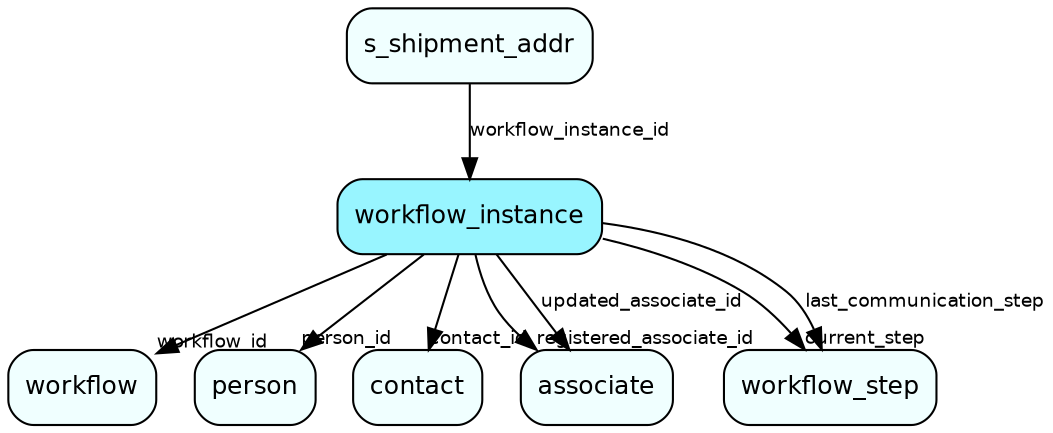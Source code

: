 digraph workflow_instance  {
node [shape = box style="rounded, filled" fontname = "Helvetica" fontsize = "12" ]
edge [fontname = "Helvetica" fontsize = "9"]

workflow_instance[fillcolor = "cadetblue1"]
workflow[fillcolor = "azure1"]
person[fillcolor = "azure1"]
contact[fillcolor = "azure1"]
associate[fillcolor = "azure1"]
workflow_step[fillcolor = "azure1"]
s_shipment_addr[fillcolor = "azure1"]
workflow_instance -> workflow [headlabel = "workflow_id"]
workflow_instance -> person [headlabel = "person_id"]
workflow_instance -> contact [headlabel = "contact_id"]
workflow_instance -> associate [headlabel = "registered_associate_id"]
workflow_instance -> associate [label = "updated_associate_id"]
workflow_instance -> workflow_step [headlabel = "current_step"]
workflow_instance -> workflow_step [label = "last_communication_step"]
s_shipment_addr -> workflow_instance [label = "workflow_instance_id"]
}
